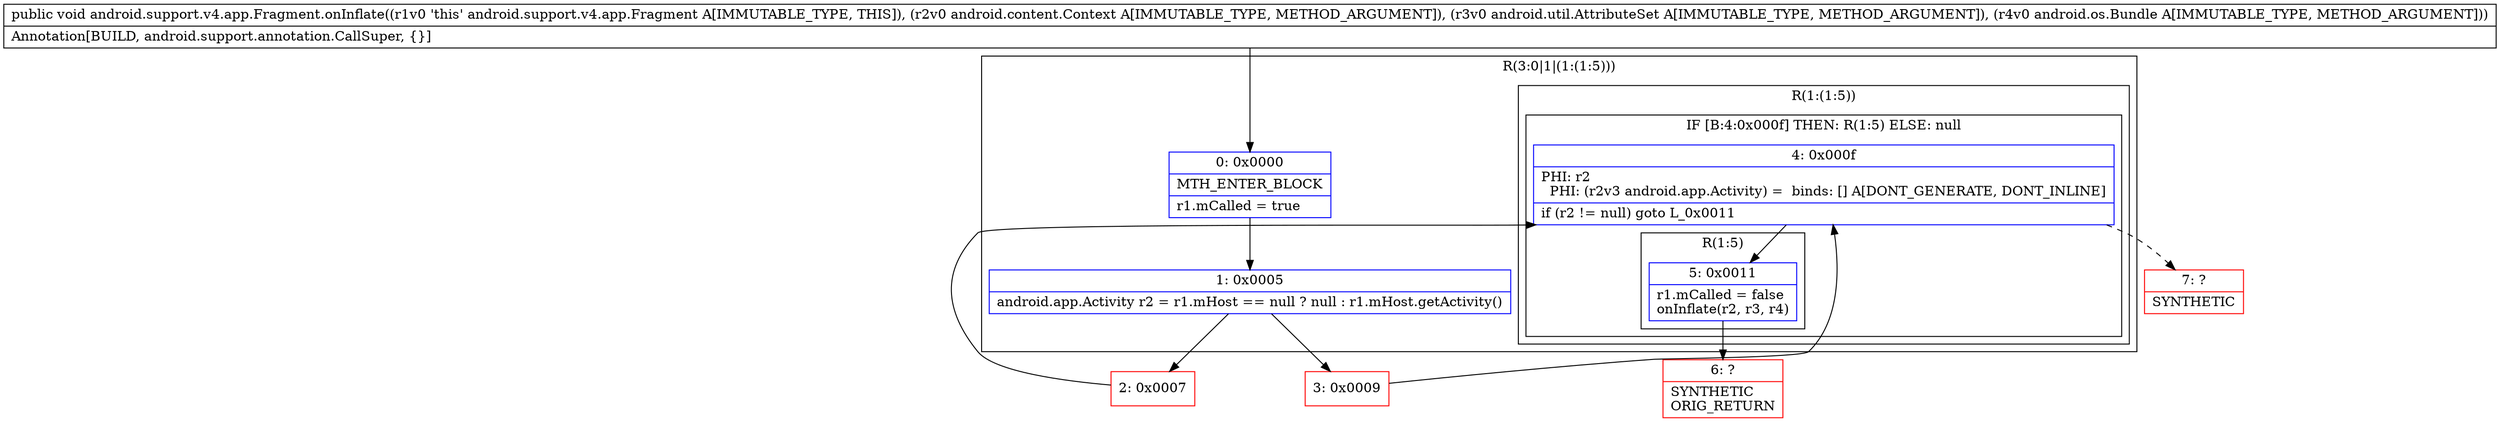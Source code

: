 digraph "CFG forandroid.support.v4.app.Fragment.onInflate(Landroid\/content\/Context;Landroid\/util\/AttributeSet;Landroid\/os\/Bundle;)V" {
subgraph cluster_Region_460953681 {
label = "R(3:0|1|(1:(1:5)))";
node [shape=record,color=blue];
Node_0 [shape=record,label="{0\:\ 0x0000|MTH_ENTER_BLOCK\l|r1.mCalled = true\l}"];
Node_1 [shape=record,label="{1\:\ 0x0005|android.app.Activity r2 = r1.mHost == null ? null : r1.mHost.getActivity()\l}"];
subgraph cluster_Region_1530269354 {
label = "R(1:(1:5))";
node [shape=record,color=blue];
subgraph cluster_IfRegion_1852283389 {
label = "IF [B:4:0x000f] THEN: R(1:5) ELSE: null";
node [shape=record,color=blue];
Node_4 [shape=record,label="{4\:\ 0x000f|PHI: r2 \l  PHI: (r2v3 android.app.Activity) =  binds: [] A[DONT_GENERATE, DONT_INLINE]\l|if (r2 != null) goto L_0x0011\l}"];
subgraph cluster_Region_1640787215 {
label = "R(1:5)";
node [shape=record,color=blue];
Node_5 [shape=record,label="{5\:\ 0x0011|r1.mCalled = false\lonInflate(r2, r3, r4)\l}"];
}
}
}
}
Node_2 [shape=record,color=red,label="{2\:\ 0x0007}"];
Node_3 [shape=record,color=red,label="{3\:\ 0x0009}"];
Node_6 [shape=record,color=red,label="{6\:\ ?|SYNTHETIC\lORIG_RETURN\l}"];
Node_7 [shape=record,color=red,label="{7\:\ ?|SYNTHETIC\l}"];
MethodNode[shape=record,label="{public void android.support.v4.app.Fragment.onInflate((r1v0 'this' android.support.v4.app.Fragment A[IMMUTABLE_TYPE, THIS]), (r2v0 android.content.Context A[IMMUTABLE_TYPE, METHOD_ARGUMENT]), (r3v0 android.util.AttributeSet A[IMMUTABLE_TYPE, METHOD_ARGUMENT]), (r4v0 android.os.Bundle A[IMMUTABLE_TYPE, METHOD_ARGUMENT]))  | Annotation[BUILD, android.support.annotation.CallSuper, \{\}]\l}"];
MethodNode -> Node_0;
Node_0 -> Node_1;
Node_1 -> Node_2;
Node_1 -> Node_3;
Node_4 -> Node_5;
Node_4 -> Node_7[style=dashed];
Node_5 -> Node_6;
Node_2 -> Node_4;
Node_3 -> Node_4;
}

